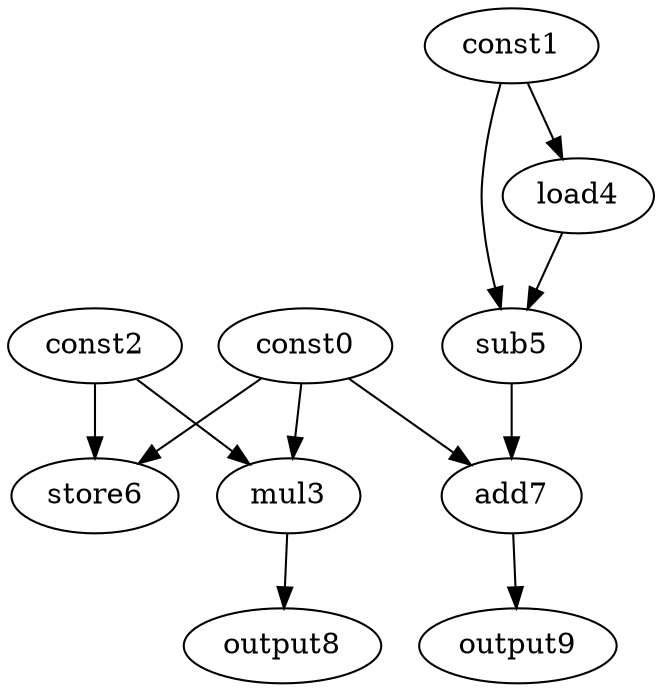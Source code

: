 digraph G { 
const0[opcode=const]; 
const1[opcode=const]; 
const2[opcode=const]; 
mul3[opcode=mul]; 
load4[opcode=load]; 
sub5[opcode=sub]; 
store6[opcode=store]; 
add7[opcode=add]; 
output8[opcode=output]; 
output9[opcode=output]; 
const0->mul3[operand=0];
const2->mul3[operand=1];
const1->load4[operand=0];
const0->store6[operand=0];
const2->store6[operand=1];
const1->sub5[operand=0];
load4->sub5[operand=1];
mul3->output8[operand=0];
const0->add7[operand=0];
sub5->add7[operand=1];
add7->output9[operand=0];
}
